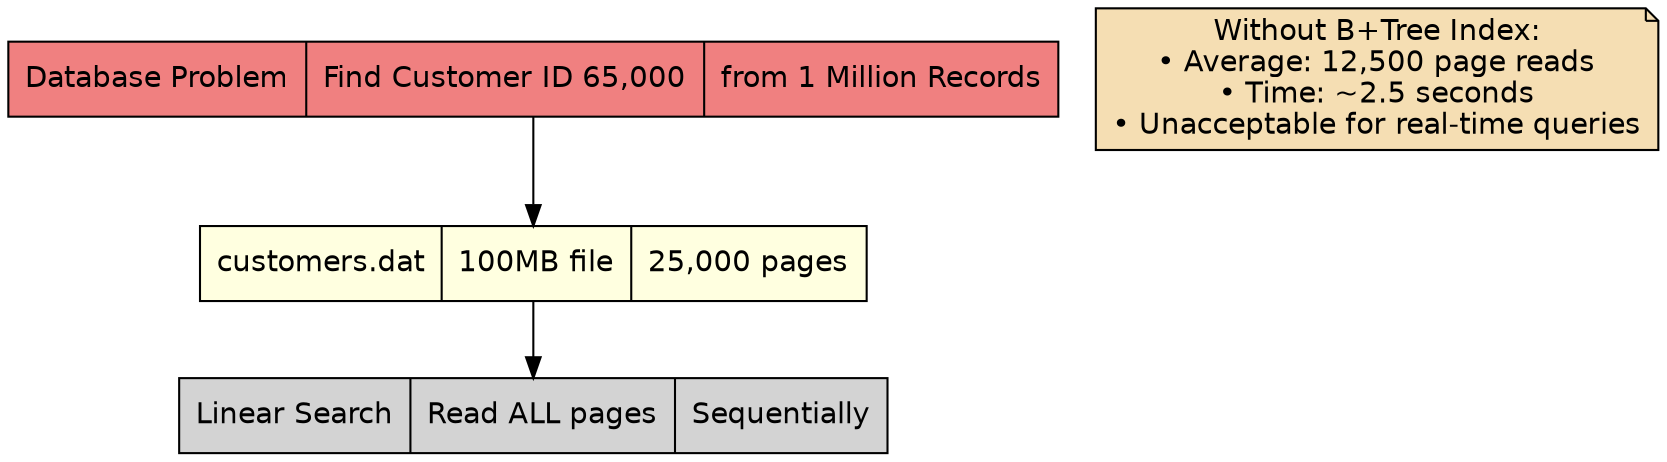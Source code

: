 // [step1 {"name":"Database Problem Setup"}]
digraph SimpleDatabase {
    rankdir=TB;
    node [shape=record, fontname="Helvetica"];
    
    problem [label="Database Problem|Find Customer ID 65,000|from 1 Million Records", fillcolor="lightcoral", style="filled"];
    file [label="customers.dat|100MB file|25,000 pages", fillcolor="lightyellow", style="filled"];
    linear [label="Linear Search|Read ALL pages|Sequentially", fillcolor="lightgray", style="filled"];
    
    problem -> file -> linear;
    
    note [shape=note, fillcolor="wheat", style="filled",
          label="Without B+Tree Index:\n• Average: 12,500 page reads\n• Time: ~2.5 seconds\n• Unacceptable for real-time queries"];
    
    { rank=same; problem }
    { rank=same; file }
    { rank=same; linear }
}
// [/step1]

// [step2 {"name":"B+Tree Solution Introduction"}]
digraph BTreeSolution {
    rankdir=TB;
    node [shape=record, fontname="Helvetica"];
    
    root [label="Root Node|(Always in Memory)", fillcolor="lightgreen", style="filled"];
    internal [label="Internal Node|(Cached on Demand)", fillcolor="lightblue", style="filled"];
    leaf [label="Leaf Node|(Contains Data)", fillcolor="lightyellow", style="filled"];
    
    root -> internal -> leaf;
    
    performance [shape=ellipse, fillcolor="lightcyan", style="filled",
                 label="B+Tree Performance:\n• Height: 3 levels\n• Page reads: 3-4 maximum\n• Time: ~0.3 milliseconds\n• 8,000x improvement!"];
    
    leaf -> performance;
    
    { rank=same; root }
    { rank=same; internal }
    { rank=same; leaf }
}
// [/step2]

// [step3 {"name":"Step 1: Start at Root Node (Page 0)"}]
digraph BTreeTraversal_Root {
    rankdir=TB;
    node [shape=record, fontname="Helvetica"];
    
    // Root node being accessed
    root [label="<f0>100K|<f1>500K|<f2>800K", fillcolor="gold", style="filled", penwidth=3, color="red"];
    
    // Internal nodes (not yet accessed)
    internal1 [label="<f0>25K|<f1>50K|<f2>75K", fillcolor="lightgray", style="filled,dashed"];
    internal2 [label="<f0>300K|<f1>400K|<f2>450K", fillcolor="lightgray", style="filled,dashed"];
    internal3 [label="<f0>600K|<f1>700K|<f2>750K", fillcolor="lightgray", style="filled,dashed"];
    internal4 [label="<f0>850K|<f1>900K|<f2>950K", fillcolor="lightgray", style="filled,dashed"];
    
    // Leaf nodes (not yet accessed)
    leaf1 [label="1-25K", fillcolor="lightgray", style="filled,dashed"];
    leaf2 [label="25K-50K", fillcolor="lightgray", style="filled,dashed"];
    leaf3 [label="50K-75K", fillcolor="lightgray", style="filled,dashed"];
    leaf4 [label="75K-100K", fillcolor="lightgray", style="filled,dashed"];
    
    // Connections
    root:f0 -> internal1;
    root:f1 -> internal2;
    root:f2 -> internal3;
    root -> internal4;
    
    internal1:f0 -> leaf1;
    internal1:f1 -> leaf2;
    internal1:f2 -> leaf3;
    internal1 -> leaf4;
    
    // Search information
    search_info [shape=note, fillcolor="lightyellow", style="filled",
                 label="Search for: 65,000\n\nRoot Analysis:\n• 65,000 < 100,000 ✓\n• Follow pointer to Internal A\n\nPage Reads: 1"];
    
    { rank=same; root }
    { rank=same; internal1, internal2, internal3, internal4 }
    { rank=same; leaf1, leaf2, leaf3, leaf4 }
}
// [/step3]

// [step4 {"name":"Step 2: Navigate to Internal Node A (Page 1)"}]
digraph BTreeTraversal_Internal {
    rankdir=TB;
    node [shape=record, fontname="Helvetica"];
    
    // Root node (accessed)
    root [label="<f0>100K|<f1>500K|<f2>800K", fillcolor="lightgreen", style="filled"];
    
    // Internal node being accessed
    internal1 [label="<f0>25K|<f1>50K|<f2>75K", fillcolor="gold", style="filled", penwidth=3, color="red"];
    internal2 [label="<f0>300K|<f1>400K|<f2>450K", fillcolor="lightgray", style="filled,dashed"];
    internal3 [label="<f0>600K|<f1>700K|<f2>750K", fillcolor="lightgray", style="filled,dashed"];
    internal4 [label="<f0>850K|<f1>900K|<f2>950K", fillcolor="lightgray", style="filled,dashed"];
    
    // Leaf nodes
    leaf1 [label="1-25K", fillcolor="lightgray", style="filled,dashed"];
    leaf2 [label="25K-50K", fillcolor="lightgray", style="filled,dashed"];
    leaf3 [label="50K-75K", fillcolor="lightgray", style="filled,dashed"];
    leaf4 [label="75K-100K", fillcolor="lightgray", style="filled,dashed"];
    
    // Connections
    root:f0 -> internal1 [color="red", penwidth=3];
    root:f1 -> internal2 [color="lightgray", style="dashed"];
    root:f2 -> internal3 [color="lightgray", style="dashed"];
    root -> internal4 [color="lightgray", style="dashed"];
    
    internal1:f0 -> leaf1 [color="lightgray", style="dashed"];
    internal1:f1 -> leaf2 [color="lightgray", style="dashed"];
    internal1:f2 -> leaf3 [color="orange", penwidth=2, style="dotted"];
    internal1 -> leaf4 [color="lightgray", style="dashed"];
    
    // Search information
    search_info [shape=note, fillcolor="lightyellow", style="filled",
                 label="Search for: 65,000\n\nInternal A Analysis:\n• 50,000 < 65,000 < 75,000 ✓\n• Follow pointer to Leaf 3\n\nPage Reads: 2"];
    
    { rank=same; root }
    { rank=same; internal1, internal2, internal3, internal4 }
    { rank=same; leaf1, leaf2, leaf3, leaf4 }
}
// [/step4]

// [step5 {"name":"Step 3: Reach Leaf Node 3 (Page 2) - Found!"}]
digraph BTreeTraversal_Leaf {
    rankdir=TB;
    node [shape=record, fontname="Helvetica"];
    
    // Root node (accessed)
    root [label="<f0>100K|<f1>500K|<f2>800K", fillcolor="lightgreen", style="filled"];
    
    // Internal node (accessed)
    internal1 [label="<f0>25K|<f1>50K|<f2>75K", fillcolor="lightblue", style="filled"];
    internal2 [label="<f0>300K|<f1>400K|<f2>450K", fillcolor="lightgray", style="filled,dashed"];
    internal3 [label="<f0>600K|<f1>700K|<f2>750K", fillcolor="lightgray", style="filled,dashed"];
    internal4 [label="<f0>850K|<f1>900K|<f2>950K", fillcolor="lightgray", style="filled,dashed"];
    
    // Leaf nodes
    leaf1 [label="1-25K", fillcolor="lightgray", style="filled,dashed"];
    leaf2 [label="25K-50K", fillcolor="lightgray", style="filled,dashed"];
    leaf3 [label="Customer 65,000|FOUND!|John Smith", fillcolor="gold", style="filled", penwidth=3, color="red"];
    leaf4 [label="75K-100K", fillcolor="lightgray", style="filled,dashed"];
    
    // Connections - highlight the path taken
    root:f0 -> internal1 [color="red", penwidth=3];
    root:f1 -> internal2 [color="lightgray", style="dashed"];
    root:f2 -> internal3 [color="lightgray", style="dashed"];
    root -> internal4 [color="lightgray", style="dashed"];
    
    internal1:f0 -> leaf1 [color="lightgray", style="dashed"];
    internal1:f1 -> leaf2 [color="lightgray", style="dashed"];
    internal1:f2 -> leaf3 [color="red", penwidth=3];
    internal1 -> leaf4 [color="lightgray", style="dashed"];
    
    // Search information
    search_info [shape=note, fillcolor="lightgreen", style="filled",
                 label="Search COMPLETE!\n\nCustomer 65,000 FOUND!\n\nTotal Page Reads: 3\nVs Linear: 1,625 reads\nImprovement: 541x faster!"];
    
    { rank=same; root }
    { rank=same; internal1, internal2, internal3, internal4 }
    { rank=same; leaf1, leaf2, leaf3, leaf4 }
}
// [/step5]

// [step6 {"name":"Complete Search Path Summary"}]
digraph BTreeTraversal_Complete {
    rankdir=TB;
    node [shape=record, fontname="Helvetica"];
    
    // Show all accessed nodes with checkmarks
    root [label="✓ <f0>100K|<f1>500K|<f2>800K", fillcolor="lightgreen", style="filled"];
    
    internal1 [label="✓ <f0>25K|<f1>50K|<f2>75K", fillcolor="lightblue", style="filled"];
    internal2 [label="<f0>300K|<f1>400K|<f2>450K|SKIPPED", fillcolor="lightgray", style="filled,dashed"];
    internal3 [label="<f0>600K|<f1>700K|<f2>750K|SKIPPED", fillcolor="lightgray", style="filled,dashed"];
    internal4 [label="<f0>850K|<f1>900K|<f2>950K|SKIPPED", fillcolor="lightgray", style="filled,dashed"];
    
    // Leaf nodes
    leaf1 [label="1-25K|SKIPPED", fillcolor="lightgray", style="filled,dashed"];
    leaf2 [label="25K-50K|SKIPPED", fillcolor="lightgray", style="filled,dashed"];
    leaf3 [label="✓ Customer 65,000|FOUND!", fillcolor="gold", style="filled"];
    leaf4 [label="75K-100K|SKIPPED", fillcolor="lightgray", style="filled,dashed"];
    
    // Highlight the complete traversal path
    root:f0 -> internal1 [color="red", penwidth=4, label="Decision: 65K < 100K"];
    root:f1 -> internal2 [color="lightgray", style="dashed"];
    root:f2 -> internal3 [color="lightgray", style="dashed"];
    root -> internal4 [color="lightgray", style="dashed"];
    
    internal1:f0 -> leaf1 [color="lightgray", style="dashed"];
    internal1:f1 -> leaf2 [color="lightgray", style="dashed"];
    internal1:f2 -> leaf3 [color="red", penwidth=4, label="Decision: 50K < 65K < 75K"];
    internal1 -> leaf4 [color="lightgray", style="dashed"];
    
    // Performance summary
    performance [shape=note, fillcolor="lightcyan", style="filled",
                 label="B+Tree Efficiency:\n\n✓ Only 3 nodes examined\n✓ Only 2 disk reads required\n✓ 99.8% of nodes skipped\n✓ Logarithmic complexity O(log n)"];
    
    { rank=same; root }
    { rank=same; internal1, internal2, internal3, internal4 }
    { rank=same; leaf1, leaf2, leaf3, leaf4 }
}
// [/step6]


